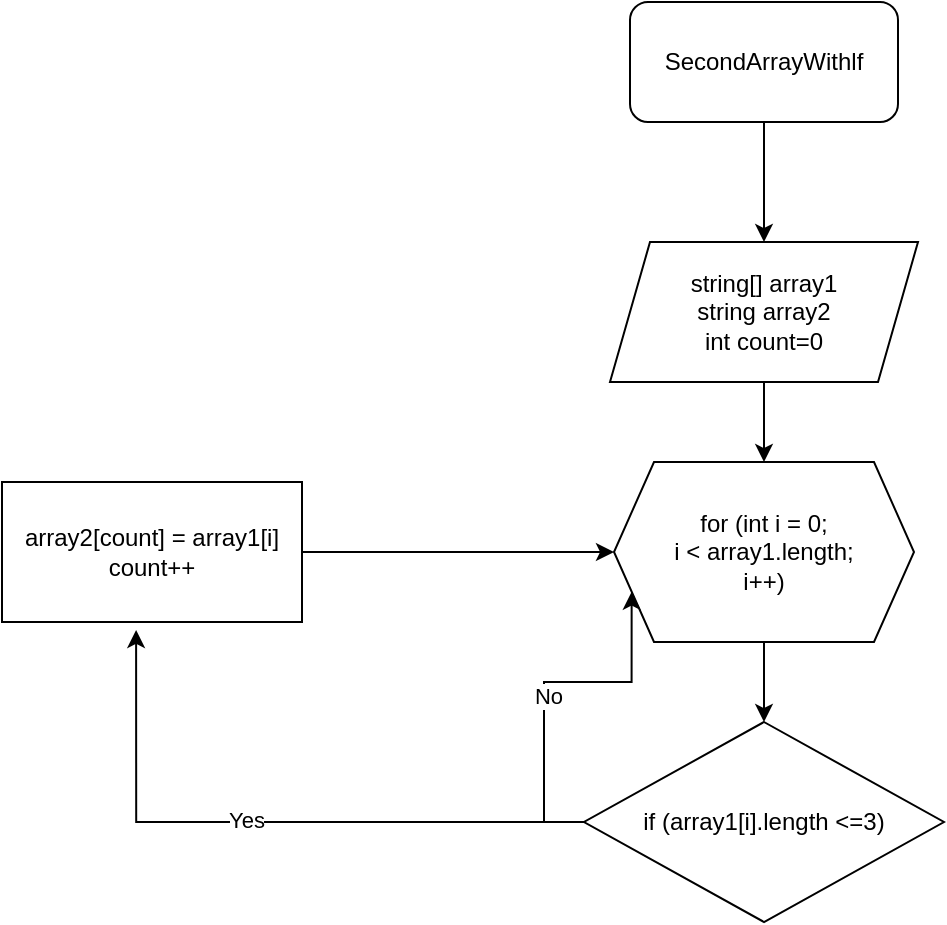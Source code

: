 <mxfile version="20.3.0" type="device"><diagram id="C5RBs43oDa-KdzZeNtuy" name="Page-1"><mxGraphModel dx="1422" dy="875" grid="1" gridSize="10" guides="1" tooltips="1" connect="1" arrows="1" fold="1" page="1" pageScale="1" pageWidth="827" pageHeight="1169" math="0" shadow="0"><root><mxCell id="WIyWlLk6GJQsqaUBKTNV-0"/><mxCell id="WIyWlLk6GJQsqaUBKTNV-1" parent="WIyWlLk6GJQsqaUBKTNV-0"/><mxCell id="DJceifz22tOOXIZFyQTB-5" value="" style="edgeStyle=orthogonalEdgeStyle;rounded=0;orthogonalLoop=1;jettySize=auto;html=1;" edge="1" parent="WIyWlLk6GJQsqaUBKTNV-1" source="DJceifz22tOOXIZFyQTB-0" target="DJceifz22tOOXIZFyQTB-1"><mxGeometry relative="1" as="geometry"/></mxCell><mxCell id="DJceifz22tOOXIZFyQTB-0" value="SecondArrayWithlf" style="rounded=1;whiteSpace=wrap;html=1;" vertex="1" parent="WIyWlLk6GJQsqaUBKTNV-1"><mxGeometry x="344" y="70" width="134" height="60" as="geometry"/></mxCell><mxCell id="DJceifz22tOOXIZFyQTB-6" value="" style="edgeStyle=orthogonalEdgeStyle;rounded=0;orthogonalLoop=1;jettySize=auto;html=1;" edge="1" parent="WIyWlLk6GJQsqaUBKTNV-1" source="DJceifz22tOOXIZFyQTB-1" target="DJceifz22tOOXIZFyQTB-3"><mxGeometry relative="1" as="geometry"/></mxCell><mxCell id="DJceifz22tOOXIZFyQTB-1" value="string[] array1&lt;br&gt;string array2&lt;br&gt;int count=0" style="shape=parallelogram;perimeter=parallelogramPerimeter;whiteSpace=wrap;html=1;fixedSize=1;" vertex="1" parent="WIyWlLk6GJQsqaUBKTNV-1"><mxGeometry x="334" y="190" width="154" height="70" as="geometry"/></mxCell><mxCell id="DJceifz22tOOXIZFyQTB-10" style="edgeStyle=orthogonalEdgeStyle;rounded=0;orthogonalLoop=1;jettySize=auto;html=1;" edge="1" parent="WIyWlLk6GJQsqaUBKTNV-1" source="DJceifz22tOOXIZFyQTB-2" target="DJceifz22tOOXIZFyQTB-3"><mxGeometry relative="1" as="geometry"/></mxCell><mxCell id="DJceifz22tOOXIZFyQTB-2" value="array2[count] = array1[i]&lt;br&gt;count++" style="rounded=0;whiteSpace=wrap;html=1;" vertex="1" parent="WIyWlLk6GJQsqaUBKTNV-1"><mxGeometry x="30" y="310" width="150" height="70" as="geometry"/></mxCell><mxCell id="DJceifz22tOOXIZFyQTB-7" value="" style="edgeStyle=orthogonalEdgeStyle;rounded=0;orthogonalLoop=1;jettySize=auto;html=1;" edge="1" parent="WIyWlLk6GJQsqaUBKTNV-1" source="DJceifz22tOOXIZFyQTB-3" target="DJceifz22tOOXIZFyQTB-4"><mxGeometry relative="1" as="geometry"/></mxCell><mxCell id="DJceifz22tOOXIZFyQTB-3" value="for (int i = 0;&lt;br&gt;i &amp;lt; array1.length;&lt;br&gt;i++)" style="shape=hexagon;perimeter=hexagonPerimeter2;whiteSpace=wrap;html=1;fixedSize=1;" vertex="1" parent="WIyWlLk6GJQsqaUBKTNV-1"><mxGeometry x="336" y="300" width="150" height="90" as="geometry"/></mxCell><mxCell id="DJceifz22tOOXIZFyQTB-9" value="" style="edgeStyle=orthogonalEdgeStyle;rounded=0;orthogonalLoop=1;jettySize=auto;html=1;entryX=0.447;entryY=1.057;entryDx=0;entryDy=0;entryPerimeter=0;" edge="1" parent="WIyWlLk6GJQsqaUBKTNV-1" source="DJceifz22tOOXIZFyQTB-4" target="DJceifz22tOOXIZFyQTB-2"><mxGeometry relative="1" as="geometry"><mxPoint x="211" y="480" as="targetPoint"/></mxGeometry></mxCell><mxCell id="DJceifz22tOOXIZFyQTB-15" value="Yes" style="edgeLabel;html=1;align=center;verticalAlign=middle;resizable=0;points=[];" vertex="1" connectable="0" parent="DJceifz22tOOXIZFyQTB-9"><mxGeometry x="0.057" y="-1" relative="1" as="geometry"><mxPoint as="offset"/></mxGeometry></mxCell><mxCell id="DJceifz22tOOXIZFyQTB-14" style="edgeStyle=orthogonalEdgeStyle;rounded=0;orthogonalLoop=1;jettySize=auto;html=1;exitX=0;exitY=0.5;exitDx=0;exitDy=0;entryX=0;entryY=0.75;entryDx=0;entryDy=0;" edge="1" parent="WIyWlLk6GJQsqaUBKTNV-1" source="DJceifz22tOOXIZFyQTB-4" target="DJceifz22tOOXIZFyQTB-3"><mxGeometry relative="1" as="geometry"><mxPoint x="321" y="410" as="targetPoint"/></mxGeometry></mxCell><mxCell id="DJceifz22tOOXIZFyQTB-16" value="No" style="edgeLabel;html=1;align=center;verticalAlign=middle;resizable=0;points=[];" vertex="1" connectable="0" parent="DJceifz22tOOXIZFyQTB-14"><mxGeometry x="-0.072" y="-2" relative="1" as="geometry"><mxPoint as="offset"/></mxGeometry></mxCell><mxCell id="DJceifz22tOOXIZFyQTB-4" value="if (array1[i].length &amp;lt;=3)" style="rhombus;whiteSpace=wrap;html=1;" vertex="1" parent="WIyWlLk6GJQsqaUBKTNV-1"><mxGeometry x="321" y="430" width="180" height="100" as="geometry"/></mxCell></root></mxGraphModel></diagram></mxfile>